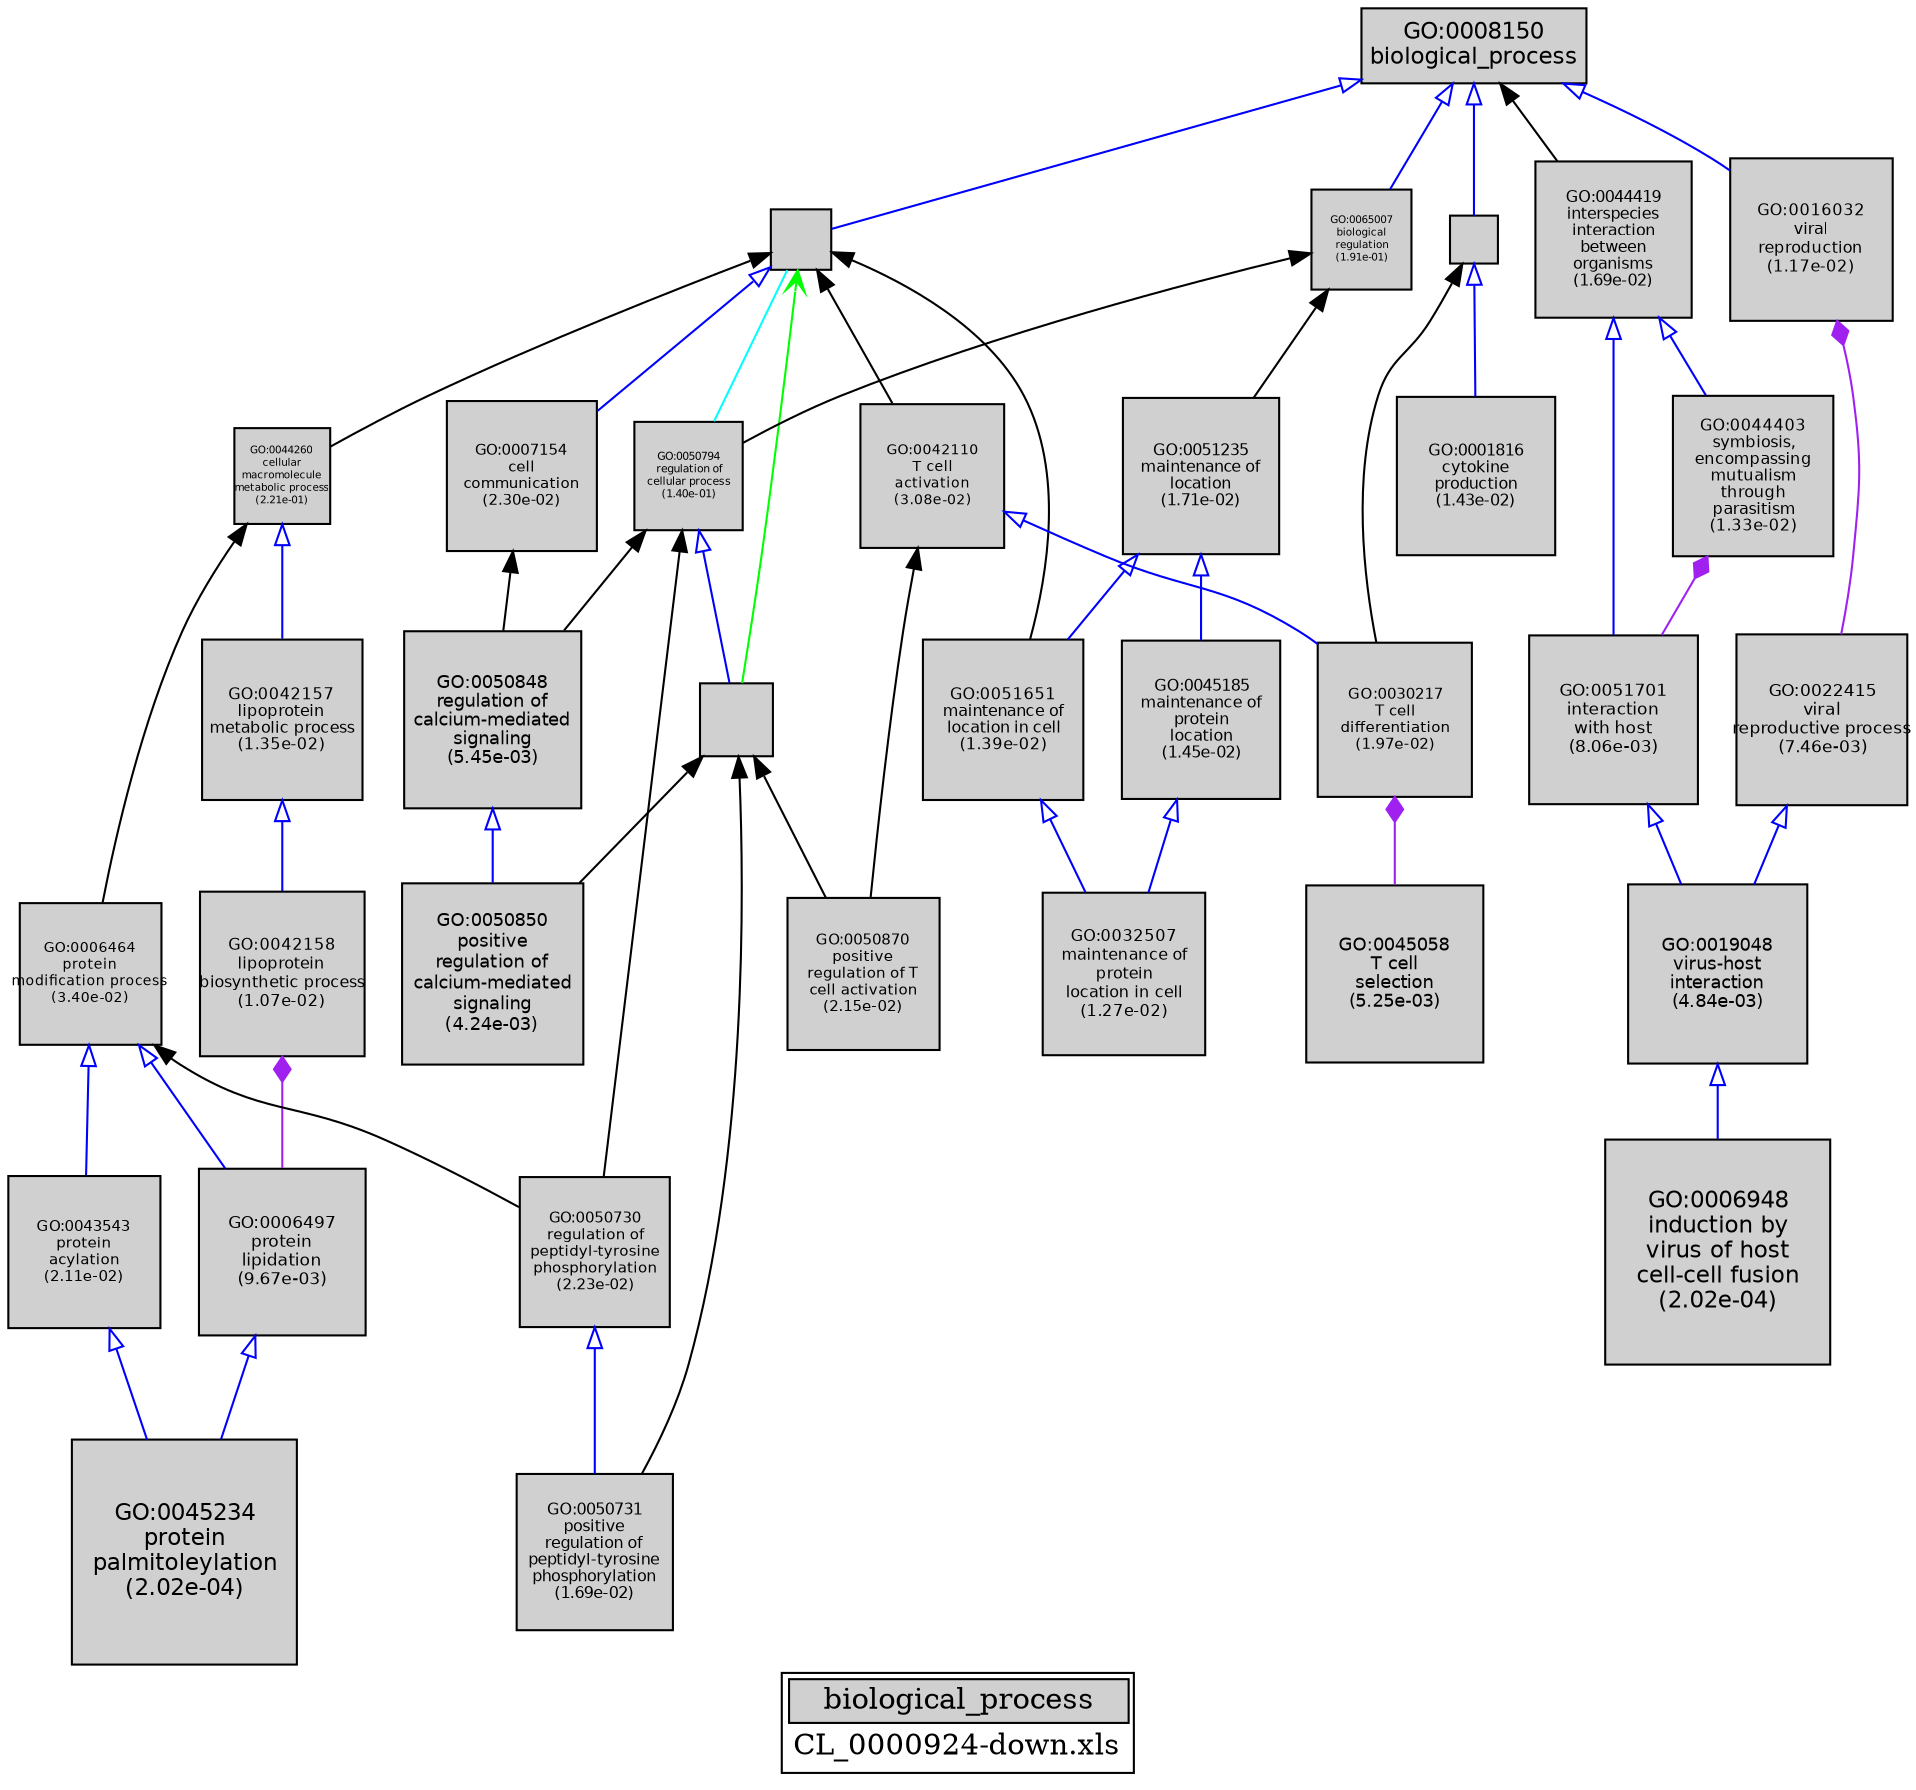 digraph "biological_process" {
graph [ bgcolor = "#FFFFFF", label = <<TABLE COLOR="black" BGCOLOR="white"><TR><TD COLSPAN="2" BGCOLOR="#D0D0D0"><FONT COLOR="black">biological_process</FONT></TD></TR><TR><TD BORDER="0">CL_0000924-down.xls</TD></TR></TABLE>> ];
node [ fontname = "Helvetica" ];

subgraph "nodes" {

node [ style = "filled", fixedsize = "true", width = 1, shape = "box", fontsize = 9, fillcolor = "#D0D0D0", fontcolor = "black", color = "black" ];

"GO:0009987" [ URL = "#GO:0009987", label = "", width = 0.405175263118, shape = "box", height = 0.405175263118 ];
"GO:0022415" [ URL = "#GO:0022415", label = <<TABLE BORDER="0"><TR><TD>GO:0022415<BR/>viral<BR/>reproductive process<BR/>(7.46e-03)</TD></TR></TABLE>>, width = 1.14008210894, shape = "box", fontsize = 8.20859118437, height = 1.14008210894 ];
"GO:0001816" [ URL = "#GO:0001816", label = <<TABLE BORDER="0"><TR><TD>GO:0001816<BR/>cytokine<BR/>production<BR/>(1.43e-02)</TD></TR></TABLE>>, width = 1.06243342965, shape = "box", fontsize = 7.64952069349, height = 1.06243342965 ];
"GO:0051701" [ URL = "#GO:0051701", label = <<TABLE BORDER="0"><TR><TD>GO:0051701<BR/>interaction<BR/>with host<BR/>(8.06e-03)</TD></TR></TABLE>>, width = 1.13106636523, shape = "box", fontsize = 8.14367782966, height = 1.13106636523 ];
"GO:0044403" [ URL = "#GO:0044403", label = <<TABLE BORDER="0"><TR><TD>GO:0044403<BR/>symbiosis,<BR/>encompassing<BR/>mutualism<BR/>through<BR/>parasitism<BR/>(1.33e-02)</TD></TR></TABLE>>, width = 1.07140348006, shape = "box", fontsize = 7.71410505641, height = 1.07140348006 ];
"GO:0050731" [ URL = "#GO:0050731", label = <<TABLE BORDER="0"><TR><TD>GO:0050731<BR/>positive<BR/>regulation of<BR/>peptidyl-tyrosine<BR/>phosphorylation<BR/>(1.69e-02)</TD></TR></TABLE>>, width = 1.04149934957, shape = "box", fontsize = 7.49879531689, height = 1.04149934957 ];
"GO:0043543" [ URL = "#GO:0043543", label = <<TABLE BORDER="0"><TR><TD>GO:0043543<BR/>protein<BR/>acylation<BR/>(2.11e-02)</TD></TR></TABLE>>, width = 1.01308174235, shape = "box", fontsize = 7.29418854493, height = 1.01308174235 ];
"GO:0044260" [ URL = "#GO:0044260", label = <<TABLE BORDER="0"><TR><TD>GO:0044260<BR/>cellular<BR/>macromolecule<BR/>metabolic process<BR/>(2.21e-01)</TD></TR></TABLE>>, width = 0.638223959348, shape = "box", fontsize = 5.0, height = 0.638223959348 ];
"GO:0045234" [ URL = "#GO:0045234", label = <<TABLE BORDER="0"><TR><TD>GO:0045234<BR/>protein<BR/>palmitoleylation<BR/>(2.02e-04)</TD></TR></TABLE>>, width = 1.5, shape = "box", fontsize = 10.8, height = 1.5 ];
"GO:0007154" [ URL = "#GO:0007154", label = <<TABLE BORDER="0"><TR><TD>GO:0007154<BR/>cell<BR/>communication<BR/>(2.30e-02)</TD></TR></TABLE>>, width = 1.0014151786, shape = "box", fontsize = 7.21018928596, height = 1.0014151786 ];
"GO:0042158" [ URL = "#GO:0042158", label = <<TABLE BORDER="0"><TR><TD>GO:0042158<BR/>lipoprotein<BR/>biosynthetic process<BR/>(1.07e-02)</TD></TR></TABLE>>, width = 1.09792466378, shape = "box", fontsize = 7.90505757925, height = 1.09792466378 ];
"GO:0051651" [ URL = "#GO:0051651", label = <<TABLE BORDER="0"><TR><TD>GO:0051651<BR/>maintenance of<BR/>location in cell<BR/>(1.39e-02)</TD></TR></TABLE>>, width = 1.06595186838, shape = "box", fontsize = 7.67485345237, height = 1.06595186838 ];
"GO:0006948" [ URL = "#GO:0006948", label = <<TABLE BORDER="0"><TR><TD>GO:0006948<BR/>induction by<BR/>virus of host<BR/>cell-cell fusion<BR/>(2.02e-04)</TD></TR></TABLE>>, width = 1.5, shape = "box", fontsize = 10.8, height = 1.5 ];
"GO:0032507" [ URL = "#GO:0032507", label = <<TABLE BORDER="0"><TR><TD>GO:0032507<BR/>maintenance of<BR/>protein<BR/>location in cell<BR/>(1.27e-02)</TD></TR></TABLE>>, width = 1.07708034924, shape = "box", fontsize = 7.75497851453, height = 1.07708034924 ];
"GO:0050870" [ URL = "#GO:0050870", label = <<TABLE BORDER="0"><TR><TD>GO:0050870<BR/>positive<BR/>regulation of T<BR/>cell activation<BR/>(2.15e-02)</TD></TR></TABLE>>, width = 1.01064415613, shape = "box", fontsize = 7.27663792413, height = 1.01064415613 ];
"GO:0008150" [ URL = "#GO:0008150", label = <<TABLE BORDER="0"><TR><TD>GO:0008150<BR/>biological_process</TD></TR></TABLE>>, width = 1.5, shape = "box", fontsize = 10.8 ];
"GO:0050794" [ URL = "#GO:0050794", label = <<TABLE BORDER="0"><TR><TD>GO:0050794<BR/>regulation of<BR/>cellular process<BR/>(1.40e-01)</TD></TR></TABLE>>, width = 0.726920648707, shape = "box", fontsize = 5.23382867069, height = 0.726920648707 ];
"GO:0045058" [ URL = "#GO:0045058", label = <<TABLE BORDER="0"><TR><TD>GO:0045058<BR/>T cell<BR/>selection<BR/>(5.25e-03)</TD></TR></TABLE>>, width = 1.18004205474, shape = "box", fontsize = 8.4963027941, height = 1.18004205474 ];
"GO:0006464" [ URL = "#GO:0006464", label = <<TABLE BORDER="0"><TR><TD>GO:0006464<BR/>protein<BR/>modification process<BR/>(3.40e-02)</TD></TR></TABLE>>, width = 0.948742026043, shape = "box", fontsize = 6.83094258751, height = 0.948742026043 ];
"GO:0042157" [ URL = "#GO:0042157", label = <<TABLE BORDER="0"><TR><TD>GO:0042157<BR/>lipoprotein<BR/>metabolic process<BR/>(1.35e-02)</TD></TR></TABLE>>, width = 1.06956220493, shape = "box", fontsize = 7.70084787547, height = 1.06956220493 ];
"GO:0045185" [ URL = "#GO:0045185", label = <<TABLE BORDER="0"><TR><TD>GO:0045185<BR/>maintenance of<BR/>protein<BR/>location<BR/>(1.45e-02)</TD></TR></TABLE>>, width = 1.06070712803, shape = "box", fontsize = 7.63709132184, height = 1.06070712803 ];
"GO:0050850" [ URL = "#GO:0050850", label = <<TABLE BORDER="0"><TR><TD>GO:0050850<BR/>positive<BR/>regulation of<BR/>calcium-mediated<BR/>signaling<BR/>(4.24e-03)</TD></TR></TABLE>>, width = 1.20359889082, shape = "box", fontsize = 8.6659120139, height = 1.20359889082 ];
"GO:0050730" [ URL = "#GO:0050730", label = <<TABLE BORDER="0"><TR><TD>GO:0050730<BR/>regulation of<BR/>peptidyl-tyrosine<BR/>phosphorylation<BR/>(2.23e-02)</TD></TR></TABLE>>, width = 1.00588682473, shape = "box", fontsize = 7.24238513808, height = 1.00588682473 ];
"GO:0030217" [ URL = "#GO:0030217", label = <<TABLE BORDER="0"><TR><TD>GO:0030217<BR/>T cell<BR/>differentiation<BR/>(1.97e-02)</TD></TR></TABLE>>, width = 1.02194804288, shape = "box", fontsize = 7.35802590877, height = 1.02194804288 ];
"GO:0048522" [ URL = "#GO:0048522", label = "", width = 0.481705011216, shape = "box", height = 0.481705011216 ];
"GO:0051235" [ URL = "#GO:0051235", label = <<TABLE BORDER="0"><TR><TD>GO:0051235<BR/>maintenance of<BR/>location<BR/>(1.71e-02)</TD></TR></TABLE>>, width = 1.04001074132, shape = "box", fontsize = 7.48807733752, height = 1.04001074132 ];
"GO:0032501" [ URL = "#GO:0032501", label = "", width = 0.313951957676, shape = "box", height = 0.313951957676 ];
"GO:0042110" [ URL = "#GO:0042110", label = <<TABLE BORDER="0"><TR><TD>GO:0042110<BR/>T cell<BR/>activation<BR/>(3.08e-02)</TD></TR></TABLE>>, width = 0.962473093177, shape = "box", fontsize = 6.92980627088, height = 0.962473093177 ];
"GO:0006497" [ URL = "#GO:0006497", label = <<TABLE BORDER="0"><TR><TD>GO:0006497<BR/>protein<BR/>lipidation<BR/>(9.67e-03)</TD></TR></TABLE>>, width = 1.10970403527, shape = "box", fontsize = 7.98986905396, height = 1.10970403527 ];
"GO:0044419" [ URL = "#GO:0044419", label = <<TABLE BORDER="0"><TR><TD>GO:0044419<BR/>interspecies<BR/>interaction<BR/>between<BR/>organisms<BR/>(1.69e-02)</TD></TR></TABLE>>, width = 1.04149934957, shape = "box", fontsize = 7.49879531689, height = 1.04149934957 ];
"GO:0016032" [ URL = "#GO:0016032", label = <<TABLE BORDER="0"><TR><TD>GO:0016032<BR/>viral<BR/>reproduction<BR/>(1.17e-02)</TD></TR></TABLE>>, width = 1.08710081876, shape = "box", fontsize = 7.8271258951, height = 1.08710081876 ];
"GO:0050848" [ URL = "#GO:0050848", label = <<TABLE BORDER="0"><TR><TD>GO:0050848<BR/>regulation of<BR/>calcium-mediated<BR/>signaling<BR/>(5.45e-03)</TD></TR></TABLE>>, width = 1.17583117919, shape = "box", fontsize = 8.46598449019, height = 1.17583117919 ];
"GO:0019048" [ URL = "#GO:0019048", label = <<TABLE BORDER="0"><TR><TD>GO:0019048<BR/>virus-host<BR/>interaction<BR/>(4.84e-03)</TD></TR></TABLE>>, width = 1.18892436307, shape = "box", fontsize = 8.56025541407, height = 1.18892436307 ];
"GO:0065007" [ URL = "#GO:0065007", label = <<TABLE BORDER="0"><TR><TD>GO:0065007<BR/>biological<BR/>regulation<BR/>(1.91e-01)</TD></TR></TABLE>>, width = 0.667526322467, shape = "box", fontsize = 5.0, height = 0.667526322467 ];
}
subgraph "edges" {


edge [ dir = "back", weight = 1 ];
subgraph "regulates" {


edge [ color = "cyan", arrowtail = "none" ];
subgraph "positive" {


edge [ color = "green", arrowtail = "vee" ];
"GO:0009987" -> "GO:0048522";
}
subgraph "negative" {


edge [ color = "red", arrowtail = "tee" ];
}
"GO:0009987" -> "GO:0050794";
}
subgraph "part_of" {


edge [ color = "purple", arrowtail = "diamond", weight = 2.5 ];
"GO:0044403" -> "GO:0051701";
"GO:0042158" -> "GO:0006497";
"GO:0030217" -> "GO:0045058";
"GO:0016032" -> "GO:0022415";
}
subgraph "is_a" {


edge [ color = "blue", arrowtail = "empty", weight = 5.0 ];
"GO:0051235" -> "GO:0045185";
"GO:0042157" -> "GO:0042158";
"GO:0044419" -> "GO:0044403";
"GO:0051701" -> "GO:0019048";
"GO:0022415" -> "GO:0019048";
"GO:0032501" -> "GO:0001816";
"GO:0008150" -> "GO:0065007";
"GO:0043543" -> "GO:0045234";
"GO:0008150" -> "GO:0009987";
"GO:0050848" -> "GO:0050850";
"GO:0019048" -> "GO:0006948";
"GO:0042110" -> "GO:0030217";
"GO:0051235" -> "GO:0051651";
"GO:0050794" -> "GO:0048522";
"GO:0045185" -> "GO:0032507";
"GO:0050730" -> "GO:0050731";
"GO:0051651" -> "GO:0032507";
"GO:0006497" -> "GO:0045234";
"GO:0006464" -> "GO:0006497";
"GO:0008150" -> "GO:0016032";
"GO:0009987" -> "GO:0007154";
"GO:0006464" -> "GO:0043543";
"GO:0044260" -> "GO:0042157";
"GO:0008150" -> "GO:0032501";
"GO:0044419" -> "GO:0051701";
}
"GO:0009987" -> "GO:0051651";
"GO:0065007" -> "GO:0051235";
"GO:0065007" -> "GO:0050794";
"GO:0048522" -> "GO:0050850";
"GO:0006464" -> "GO:0050730";
"GO:0042110" -> "GO:0050870";
"GO:0009987" -> "GO:0044260";
"GO:0009987" -> "GO:0042110";
"GO:0048522" -> "GO:0050731";
"GO:0008150" -> "GO:0044419";
"GO:0007154" -> "GO:0050848";
"GO:0050794" -> "GO:0050848";
"GO:0032501" -> "GO:0030217";
"GO:0044260" -> "GO:0006464";
"GO:0048522" -> "GO:0050870";
"GO:0050794" -> "GO:0050730";
}
}
